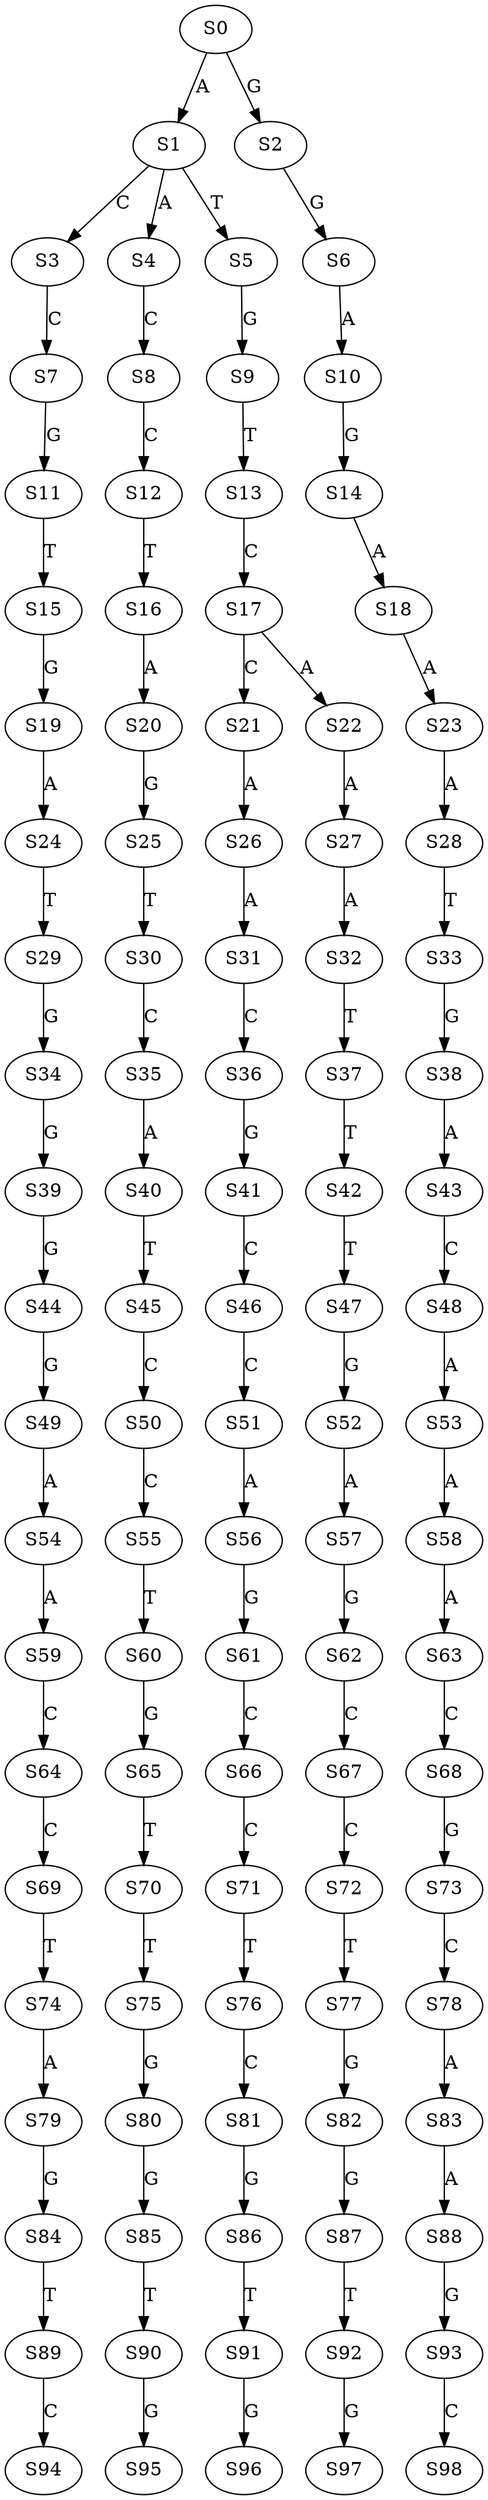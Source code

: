 strict digraph  {
	S0 -> S1 [ label = A ];
	S0 -> S2 [ label = G ];
	S1 -> S3 [ label = C ];
	S1 -> S4 [ label = A ];
	S1 -> S5 [ label = T ];
	S2 -> S6 [ label = G ];
	S3 -> S7 [ label = C ];
	S4 -> S8 [ label = C ];
	S5 -> S9 [ label = G ];
	S6 -> S10 [ label = A ];
	S7 -> S11 [ label = G ];
	S8 -> S12 [ label = C ];
	S9 -> S13 [ label = T ];
	S10 -> S14 [ label = G ];
	S11 -> S15 [ label = T ];
	S12 -> S16 [ label = T ];
	S13 -> S17 [ label = C ];
	S14 -> S18 [ label = A ];
	S15 -> S19 [ label = G ];
	S16 -> S20 [ label = A ];
	S17 -> S21 [ label = C ];
	S17 -> S22 [ label = A ];
	S18 -> S23 [ label = A ];
	S19 -> S24 [ label = A ];
	S20 -> S25 [ label = G ];
	S21 -> S26 [ label = A ];
	S22 -> S27 [ label = A ];
	S23 -> S28 [ label = A ];
	S24 -> S29 [ label = T ];
	S25 -> S30 [ label = T ];
	S26 -> S31 [ label = A ];
	S27 -> S32 [ label = A ];
	S28 -> S33 [ label = T ];
	S29 -> S34 [ label = G ];
	S30 -> S35 [ label = C ];
	S31 -> S36 [ label = C ];
	S32 -> S37 [ label = T ];
	S33 -> S38 [ label = G ];
	S34 -> S39 [ label = G ];
	S35 -> S40 [ label = A ];
	S36 -> S41 [ label = G ];
	S37 -> S42 [ label = T ];
	S38 -> S43 [ label = A ];
	S39 -> S44 [ label = G ];
	S40 -> S45 [ label = T ];
	S41 -> S46 [ label = C ];
	S42 -> S47 [ label = T ];
	S43 -> S48 [ label = C ];
	S44 -> S49 [ label = G ];
	S45 -> S50 [ label = C ];
	S46 -> S51 [ label = C ];
	S47 -> S52 [ label = G ];
	S48 -> S53 [ label = A ];
	S49 -> S54 [ label = A ];
	S50 -> S55 [ label = C ];
	S51 -> S56 [ label = A ];
	S52 -> S57 [ label = A ];
	S53 -> S58 [ label = A ];
	S54 -> S59 [ label = A ];
	S55 -> S60 [ label = T ];
	S56 -> S61 [ label = G ];
	S57 -> S62 [ label = G ];
	S58 -> S63 [ label = A ];
	S59 -> S64 [ label = C ];
	S60 -> S65 [ label = G ];
	S61 -> S66 [ label = C ];
	S62 -> S67 [ label = C ];
	S63 -> S68 [ label = C ];
	S64 -> S69 [ label = C ];
	S65 -> S70 [ label = T ];
	S66 -> S71 [ label = C ];
	S67 -> S72 [ label = C ];
	S68 -> S73 [ label = G ];
	S69 -> S74 [ label = T ];
	S70 -> S75 [ label = T ];
	S71 -> S76 [ label = T ];
	S72 -> S77 [ label = T ];
	S73 -> S78 [ label = C ];
	S74 -> S79 [ label = A ];
	S75 -> S80 [ label = G ];
	S76 -> S81 [ label = C ];
	S77 -> S82 [ label = G ];
	S78 -> S83 [ label = A ];
	S79 -> S84 [ label = G ];
	S80 -> S85 [ label = G ];
	S81 -> S86 [ label = G ];
	S82 -> S87 [ label = G ];
	S83 -> S88 [ label = A ];
	S84 -> S89 [ label = T ];
	S85 -> S90 [ label = T ];
	S86 -> S91 [ label = T ];
	S87 -> S92 [ label = T ];
	S88 -> S93 [ label = G ];
	S89 -> S94 [ label = C ];
	S90 -> S95 [ label = G ];
	S91 -> S96 [ label = G ];
	S92 -> S97 [ label = G ];
	S93 -> S98 [ label = C ];
}
